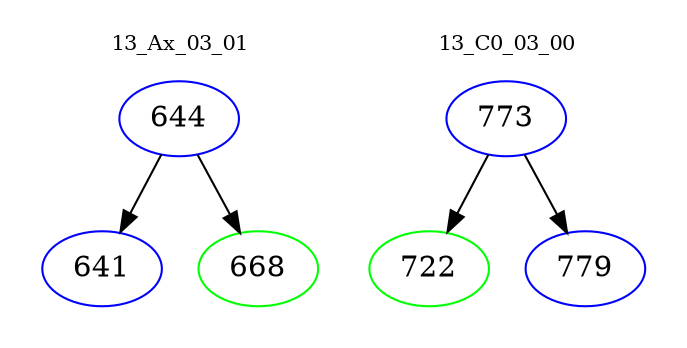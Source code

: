 digraph{
subgraph cluster_0 {
color = white
label = "13_Ax_03_01";
fontsize=10;
T0_644 [label="644", color="blue"]
T0_644 -> T0_641 [color="black"]
T0_641 [label="641", color="blue"]
T0_644 -> T0_668 [color="black"]
T0_668 [label="668", color="green"]
}
subgraph cluster_1 {
color = white
label = "13_C0_03_00";
fontsize=10;
T1_773 [label="773", color="blue"]
T1_773 -> T1_722 [color="black"]
T1_722 [label="722", color="green"]
T1_773 -> T1_779 [color="black"]
T1_779 [label="779", color="blue"]
}
}
